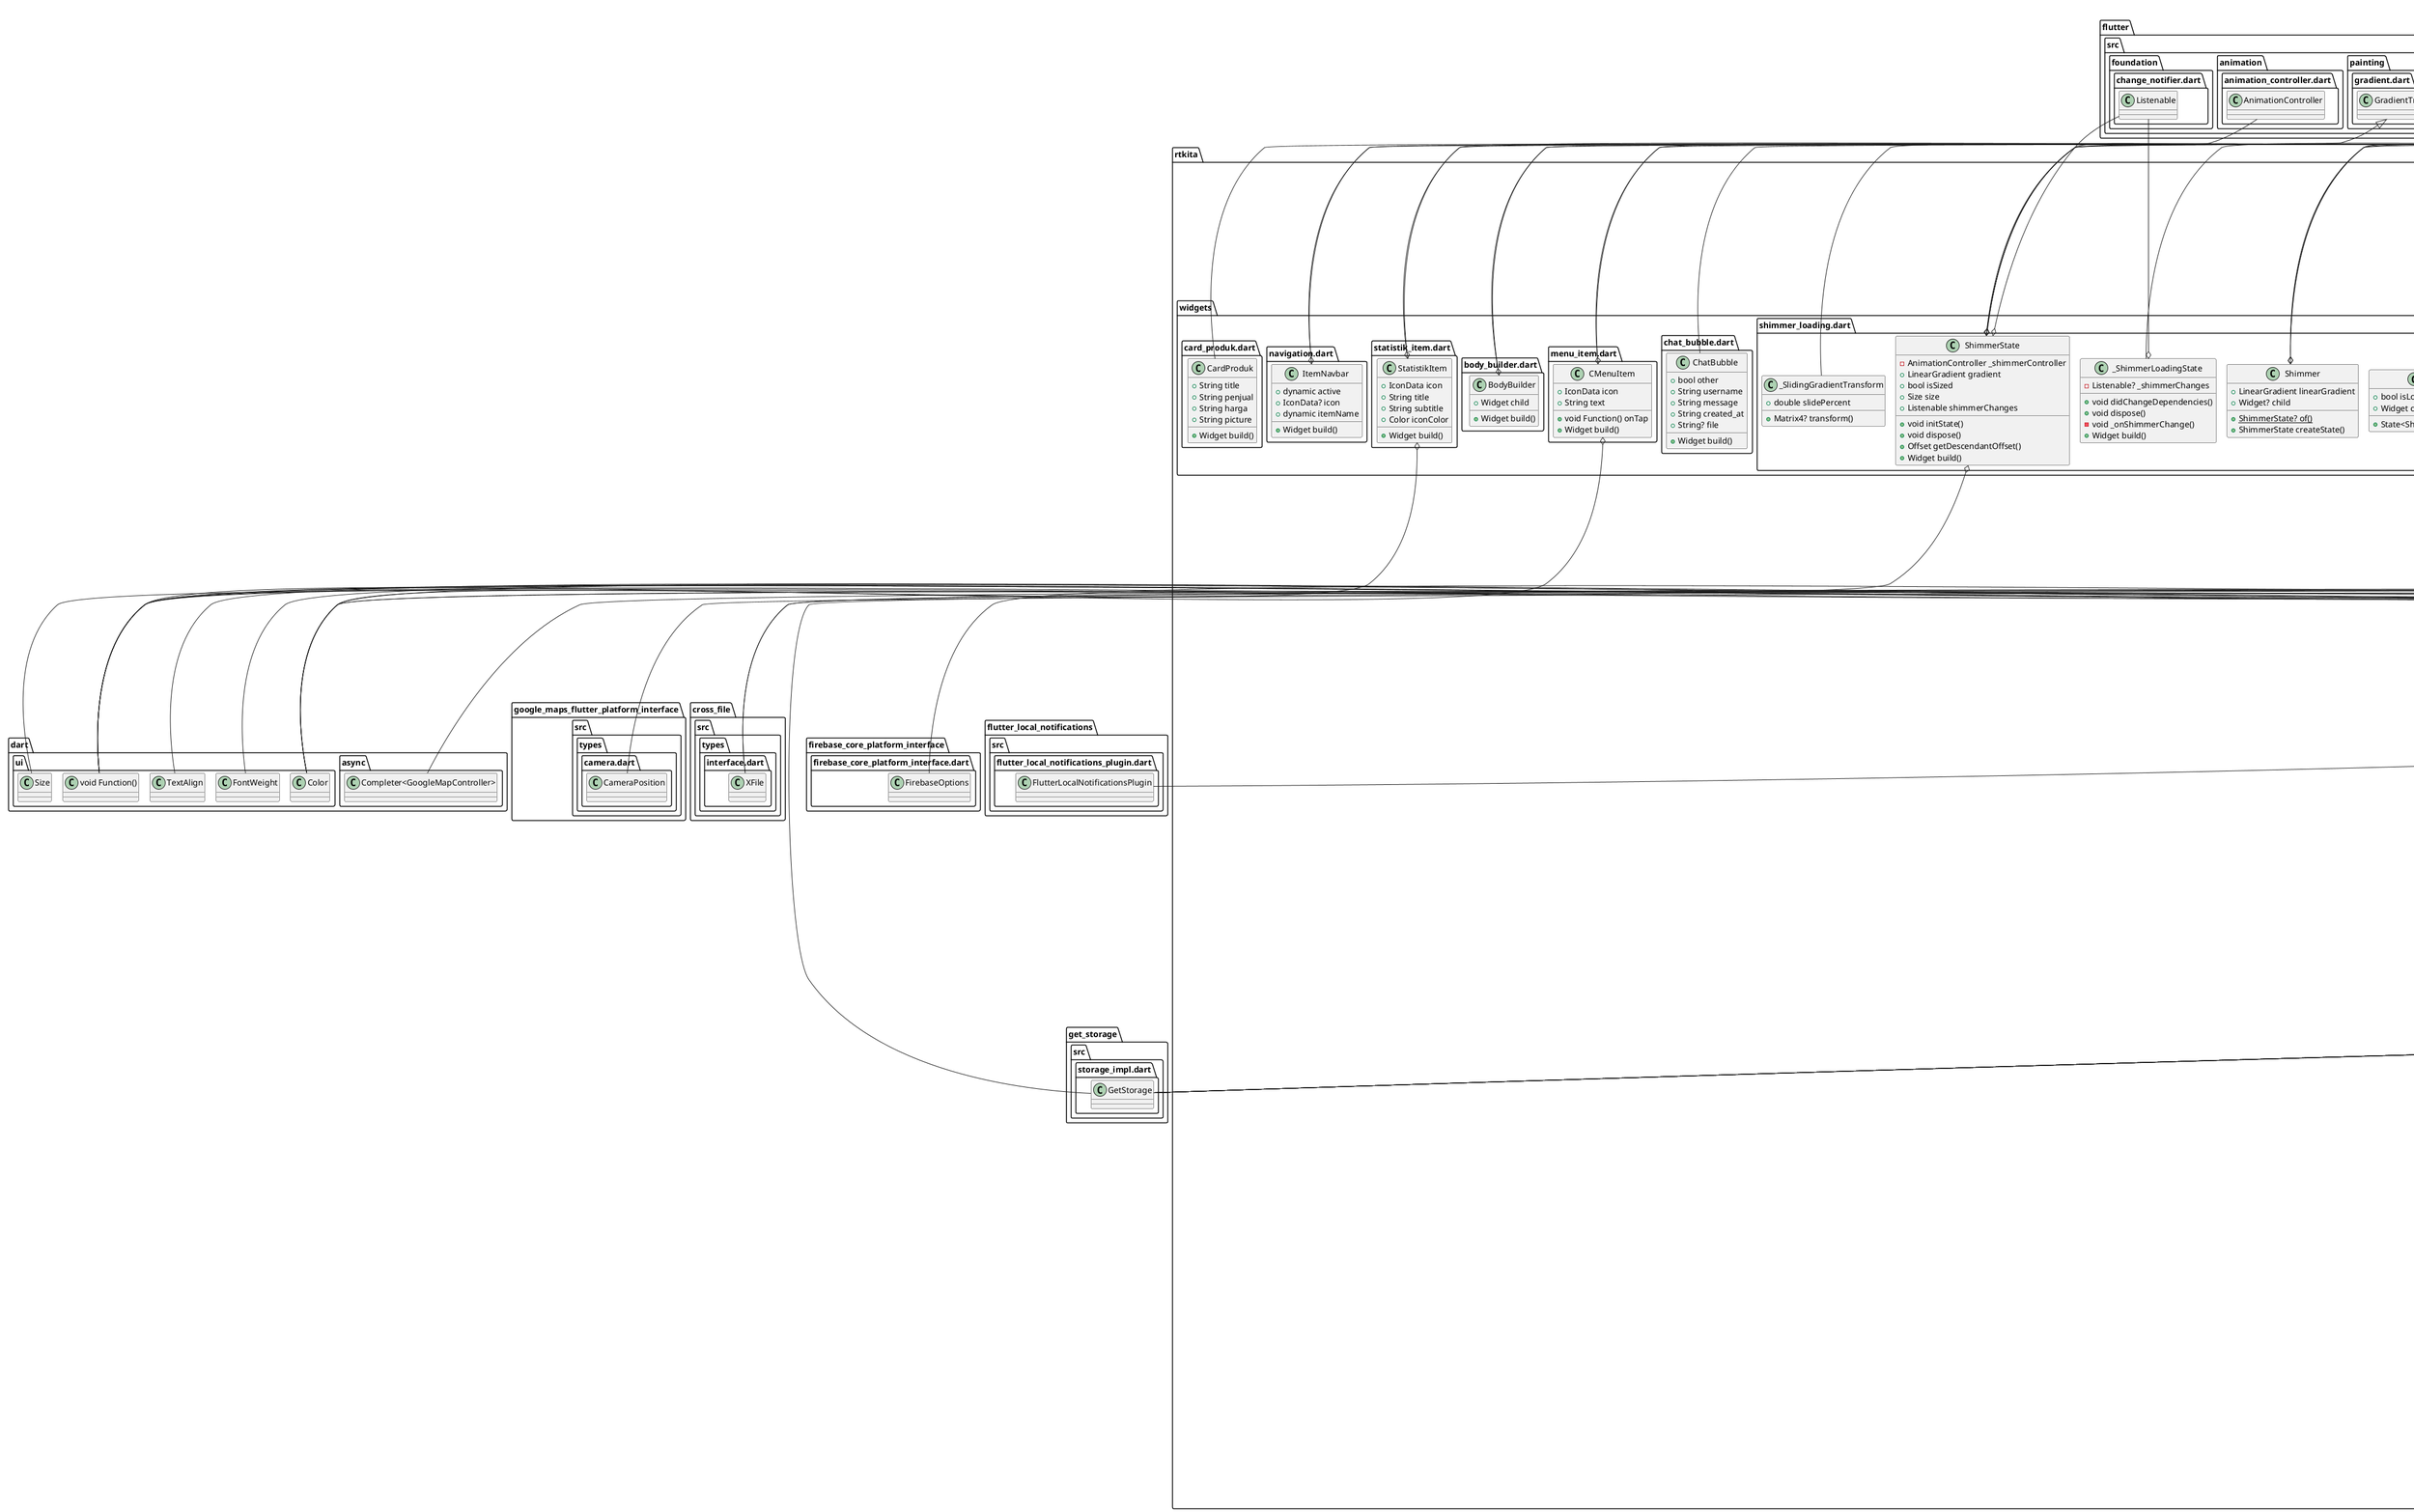 @startuml

!pragma layout smetana

set namespaceSeparator ::

class "rtkita::app::providers::auth.dart::AuthProvider" {
  +GetStorage box
  +void register()
  +Future<bool?> login()
  +Future<bool?> getDataDiri()
  +void editProfile()
  +dynamic logout()
}

"rtkita::app::providers::auth.dart::AuthProvider" o-- "get_storage::src::storage_impl.dart::GetStorage"
"get::get_connect::connect.dart::GetConnect" <|-- "rtkita::app::providers::auth.dart::AuthProvider"

class "rtkita::app::providers::donation.dart::DonationProvider" {
  +GetStorage box
  +void getListDonation()
  +void getListReceiveDonation()
  +void sendDonation()
}

"rtkita::app::providers::donation.dart::DonationProvider" o-- "get_storage::src::storage_impl.dart::GetStorage"
"get::get_connect::connect.dart::GetConnect" <|-- "rtkita::app::providers::donation.dart::DonationProvider"

class "rtkita::app::providers::announcement.dart::AnnouncementProvider" {
  +GetStorage box
  +Future<dynamic> getListAnnouncement()
  +void sendPengumuman()
}

"rtkita::app::providers::announcement.dart::AnnouncementProvider" o-- "get_storage::src::storage_impl.dart::GetStorage"
"get::get_connect::connect.dart::GetConnect" <|-- "rtkita::app::providers::announcement.dart::AnnouncementProvider"

class "rtkita::app::providers::complaint.dart::AduanProvider" {
  +GetStorage box
  +void getListComplaint()
  +void getListComplaintPengurus()
  +void updateStatusComplaint()
  +Future<List<Complaint?>> getHistoryComplaint()
  +void sendRequestAduan()
  +void sendRequestPengumuman()
}

"rtkita::app::providers::complaint.dart::AduanProvider" o-- "get_storage::src::storage_impl.dart::GetStorage"
"get::get_connect::connect.dart::GetConnect" <|-- "rtkita::app::providers::complaint.dart::AduanProvider"

class "rtkita::app::providers::verifikasi_kk.dart::VerifKKProvider" {
  +void checkKK()
}

"get::get_connect::connect.dart::GetConnect" <|-- "rtkita::app::providers::verifikasi_kk.dart::VerifKKProvider"

class "rtkita::app::providers::kontak_darurat.dart::KontakProvider" {
  +GetStorage box
  +void getListKontak()
}

"rtkita::app::providers::kontak_darurat.dart::KontakProvider" o-- "get_storage::src::storage_impl.dart::GetStorage"
"get::get_connect::connect.dart::GetConnect" <|-- "rtkita::app::providers::kontak_darurat.dart::KontakProvider"

class "rtkita::app::providers::panic_button.dart::PanicProvider" {
  +GetStorage box
  +void sendPanic()
  +void getListPanic()
}

"rtkita::app::providers::panic_button.dart::PanicProvider" o-- "get_storage::src::storage_impl.dart::GetStorage"
"get::get_connect::connect.dart::GetConnect" <|-- "rtkita::app::providers::panic_button.dart::PanicProvider"

class "rtkita::app::providers::persuratan.dart::PersuratanProvider" {
  +GetStorage box
  +Future<List<CoverLetter?>> getListSurat()
  +void getPengurusListSurat()
  +void updateStatusSurat()
  +void getFamilyData()
  +void sendRequestSurat()
}

"rtkita::app::providers::persuratan.dart::PersuratanProvider" o-- "get_storage::src::storage_impl.dart::GetStorage"
"get::get_connect::connect.dart::GetConnect" <|-- "rtkita::app::providers::persuratan.dart::PersuratanProvider"

class "rtkita::app::providers::polling.dart::PollingProvider" {
  +GetStorage box
  +void getListPolling()
  +void selectPolling()
  +void addPolling()
  +void getDetailPolling()
}

"rtkita::app::providers::polling.dart::PollingProvider" o-- "get_storage::src::storage_impl.dart::GetStorage"
"get::get_connect::connect.dart::GetConnect" <|-- "rtkita::app::providers::polling.dart::PollingProvider"

class "rtkita::app::utils::statistic_data.dart::IPLData" {
  +String month
  +double value
}

class "rtkita::app::utils::currency_format.dart::CurrencyFormat" {
  {static} +String convertToIdr()
}

class "rtkita::app::model::family_member.dart::FamilyMember" {
  +int? id
  +int? userId
  +int? familyCardId
  +String? familyMemberName
  +String? nik
  +String? gender
  +String? birthPlace
  +String? birthDate
  +String? job
  +String? religion
  +String? education
  +String? familyMemberStatus
  +String? citizenship
  +String? maritalStatus
  +String? address
  +String? avatar
  +int? verified
  +String? status
  +int? administrator
  +String? createdAt
  +String? updatedAt
  +Map<String, dynamic> toJson()
}

class "rtkita::app::model::donation.dart::Donation" {
  +int? id
  +int? rukunTetanggaId
  +String? title
  +String? description
  +String? rekeningNumber
  +String? picture
  +String? status
  +String? donationAmount
  +String? createdAt
  +String? updatedAt
  +Map<String, dynamic> toJson()
}

class "rtkita::app::model::announcement.dart::Announcement" {
  +int? id
  +int? rukunTetanggaId
  +String? title
  +String? description
  +String? status
  +String? createdAt
  +String? updatedAt
  +Map<String, dynamic> toJson()
}

class "rtkita::app::model::cover_letter.dart::CoverLetter" {
  +int? id
  +int? rukunTetanggaId
  +int? familyMemberId
  +String? letterNumber
  +String? year
  +String? title
  +String? description
  +String? file
  +String? createdBy
  +String? status
  +String? createdAt
  +String? updatedAt
  +FamilyMember? familyMember
  +Map<String, dynamic> toJson()
}

"rtkita::app::model::cover_letter.dart::CoverLetter" o-- "rtkita::app::model::family_member.dart::FamilyMember"

class "rtkita::app::model::complaint.dart::Complaint" {
  +int? id
  +int? rukunTetanggaId
  +int? userId
  +String? title
  +String? description
  +String? status
  +String? note
  +String? familyMemberName
  +String? createdAt
  +String? updatedAt
  +List<ComplaintDocuments>? complaintDocuments
  +Map<String, dynamic> toJson()
}

class "rtkita::app::model::complaint.dart::ComplaintDocuments" {
  +int? id
  +int? complaintId
  +String? document
  +String? createdAt
  +String? updatedAt
  +Map<String, dynamic> toJson()
}

class "rtkita::app::model::payment.dart::Payment" {
  +int? id
  +int? rukunTetanggaId
  +int? donationId
  +String? donationAmount
  +String? picture
  +String? status
  +String? createdAt
  +String? updatedAt
  +dynamic familyMember
  +dynamic donation
  +Map<String, dynamic> toJson()
}

class "rtkita::app::model::family_card.dart::FamilyCard" {
  +int? id
  +int? houseId
  +String? familyCardNumber
  +String? status
  +String? createdAt
  +String? updatedAt
  +House? house
  +Map<String, dynamic> toJson()
}

"rtkita::app::model::family_card.dart::FamilyCard" o-- "rtkita::app::model::family_card.dart::House"

class "rtkita::app::model::family_card.dart::House" {
  +int? id
  +int? rukunTetanggaId
  +String? houseBlock
  +String? houseNumber
  +String? invoiceIpl
  +double? lat
  +double? lng
  +String? createdAt
  +String? updatedAt
  +RukunTetangga? rukunTetangga
  +Map<String, dynamic> toJson()
}

"rtkita::app::model::family_card.dart::House" o-- "rtkita::app::model::family_card.dart::RukunTetangga"

class "rtkita::app::model::family_card.dart::RukunTetangga" {
  +int? id
  +String? rukunTetanggaNumber
  +String? createdAt
  +String? updatedAt
  +Map<String, dynamic> toJson()
}

class "rtkita::app::model::panic_button.dart::PanicButton" {
  +int? id
  +int? rukunTetanggaId
  +int? userId
  +String? username
  +String? phoneNumber
  +String? houseNumber
  +double? lat
  +double? lng
  +String? status
  +String? createdAt
  +String? updatedAt
  +Map<String, dynamic> toJson()
}

class "rtkita::app::model::warga.dart::Warga" {
  +int? id
  +int? userId
  +int? groupChatId
  +String? createdAt
  +String? updatedAt
  +User? user
  +Map<String, dynamic> toJson()
}

"rtkita::app::model::warga.dart::Warga" o-- "rtkita::app::model::warga.dart::User"

class "rtkita::app::model::warga.dart::User" {
  +int? id
  +String? email
  +String? phoneNumber
  +String? fcmToken
  +String? createdAt
  +String? updatedAt
  +FamilyMember? familyMember
  +Map<String, dynamic> toJson()
}

"rtkita::app::model::warga.dart::User" o-- "rtkita::app::model::family_member.dart::FamilyMember"

class "rtkita::app::model::dues.dart::Donation" {
  +int? id
  +int? rukunTetanggaId
  +String? title
  +String? description
  +String? rekeningNumber
  +String? picture
  +String? status
  +String? donationAmount
  +String? createdAt
  +String? updatedAt
  +Map<String, dynamic> toJson()
}

class "rtkita::app::model::kontak.dart::Kontak" {
  +int? id
  +int? rukunTetanggaId
  +int? index
  +String? name
  +String? phoneNumber
  +String? position
  +String? house
  +String? address
  +String? createdAt
  +String? updatedAt
  +Map<String, dynamic> toJson()
}

class "rtkita::app::model::polling.dart::Polling" {
  +int? id
  +int? rukunTetanggaId
  +String? title
  +String? description
  +String? status
  +String? createdAt
  +String? updatedAt
  +List<PollingOptions>? pollingOptions
  +Map<String, dynamic> toJson()
}

class "rtkita::app::model::polling.dart::PollingOptions" {
  +int? id
  +int? pollingId
  +String? optionName
  +String? vote
  +String? createdAt
  +String? updatedAt
  +Map<String, dynamic> toJson()
}

class "rtkita::app::modules::manajemenPolling::bindings::manajemen_polling_binding.dart::ManajemenPollingBinding" {
  +void dependencies()
}

"get::get_instance::src::bindings_interface.dart::Bindings" <|-- "rtkita::app::modules::manajemenPolling::bindings::manajemen_polling_binding.dart::ManajemenPollingBinding"

class "rtkita::app::modules::manajemenPolling::controllers::manajemen_polling_controller.dart::ManajemenPollingController" {
  +List<Complaint> aduanWarga
  +dynamic setDataPolling()
  +void onInit()
}

"get::get_state_manager::src::simple::get_controllers.dart::GetxController" <|-- "rtkita::app::modules::manajemenPolling::controllers::manajemen_polling_controller.dart::ManajemenPollingController"

class "rtkita::app::modules::manajemenPolling::views::tambah_polling_view.dart::TambahPolling" {
  +State<TambahPolling> createState()
}

"flutter::src::widgets::framework.dart::StatefulWidget" <|-- "rtkita::app::modules::manajemenPolling::views::tambah_polling_view.dart::TambahPolling"

class "rtkita::app::modules::manajemenPolling::views::tambah_polling_view.dart::_TambahPollingState" {
  +TextEditingController titleController
  +TextEditingController descriptionController
  +List<TextEditingController> optionControllers
  +void initState()
  +Widget build()
}

"rtkita::app::modules::manajemenPolling::views::tambah_polling_view.dart::_TambahPollingState" o-- "flutter::src::widgets::editable_text.dart::TextEditingController"
"flutter::src::widgets::framework.dart::State" <|-- "rtkita::app::modules::manajemenPolling::views::tambah_polling_view.dart::_TambahPollingState"

class "rtkita::app::modules::manajemenPolling::views::manajemen_polling_view.dart::ManajemenPollingView" {
  +Widget build()
}

"get::get_state_manager::src::simple::get_view.dart::GetView" <|-- "rtkita::app::modules::manajemenPolling::views::manajemen_polling_view.dart::ManajemenPollingView"

class "rtkita::app::modules::donation::bindings::donation_binding.dart::DonationBinding" {
  +void dependencies()
}

"get::get_instance::src::bindings_interface.dart::Bindings" <|-- "rtkita::app::modules::donation::bindings::donation_binding.dart::DonationBinding"

class "rtkita::app::modules::donation::controllers::donation_controller.dart::DonationController" {
  +List<Donation> donation
  +TextEditingController jumlah
  +XFile? dataImage
  +dynamic setDonation()
  +dynamic setImage()
}

"rtkita::app::modules::donation::controllers::donation_controller.dart::DonationController" o-- "flutter::src::widgets::editable_text.dart::TextEditingController"
"rtkita::app::modules::donation::controllers::donation_controller.dart::DonationController" o-- "cross_file::src::types::interface.dart::XFile"
"get::get_state_manager::src::simple::get_controllers.dart::GetxController" <|-- "rtkita::app::modules::donation::controllers::donation_controller.dart::DonationController"

class "rtkita::app::modules::donation::views::detail_donation_view.dart::DetailDonationView" {
  +Donation donation
  +Widget build()
}

"rtkita::app::modules::donation::views::detail_donation_view.dart::DetailDonationView" o-- "rtkita::app::model::donation.dart::Donation"
"get::get_state_manager::src::simple::get_view.dart::GetView" <|-- "rtkita::app::modules::donation::views::detail_donation_view.dart::DetailDonationView"

class "rtkita::app::modules::donation::views::donation_view.dart::DonationView" {
  +DonationProvider donationProvider
  +Widget build()
}

"rtkita::app::modules::donation::views::donation_view.dart::DonationView" o-- "rtkita::app::providers::donation.dart::DonationProvider"
"get::get_state_manager::src::simple::get_view.dart::GetView" <|-- "rtkita::app::modules::donation::views::donation_view.dart::DonationView"

class "rtkita::app::modules::donation::views::donasi.dart::DonasiView" {
  +Donation donation
  +DonationProvider donationProvider
  +Widget build()
}

"rtkita::app::modules::donation::views::donasi.dart::DonasiView" o-- "rtkita::app::model::donation.dart::Donation"
"rtkita::app::modules::donation::views::donasi.dart::DonasiView" o-- "rtkita::app::providers::donation.dart::DonationProvider"
"get::get_state_manager::src::simple::get_view.dart::GetView" <|-- "rtkita::app::modules::donation::views::donasi.dart::DonasiView"

class "rtkita::app::modules::donation::views::detail.dart::DetailView" {
  +Donation donation
  +Widget build()
}

"rtkita::app::modules::donation::views::detail.dart::DetailView" o-- "rtkita::app::model::donation.dart::Donation"
"get::get_state_manager::src::simple::get_view.dart::GetView" <|-- "rtkita::app::modules::donation::views::detail.dart::DetailView"

class "rtkita::app::modules::home::bindings::home_binding.dart::HomeBinding" {
  +void dependencies()
}

"get::get_instance::src::bindings_interface.dart::Bindings" <|-- "rtkita::app::modules::home::bindings::home_binding.dart::HomeBinding"

class "rtkita::app::modules::home::controllers::home_controller.dart::HomeController" {
  +GetStorage box
  +bool loading
  +String? fcmToken
  +List<Announcement> announcement
  +dynamic setAnnouncementData()
  +dynamic getToken()
  +dynamic loadingStatus()
  +void onInit()
}

"rtkita::app::modules::home::controllers::home_controller.dart::HomeController" o-- "get_storage::src::storage_impl.dart::GetStorage"
"get::get_state_manager::src::simple::get_controllers.dart::GetxController" <|-- "rtkita::app::modules::home::controllers::home_controller.dart::HomeController"

class "rtkita::app::modules::home::views::home_view.dart::HomeView" {
  +HomeController homeController
  +AnnouncementProvider announcementProvider
  +Widget build()
}

"rtkita::app::modules::home::views::home_view.dart::HomeView" o-- "rtkita::app::modules::home::controllers::home_controller.dart::HomeController"
"rtkita::app::modules::home::views::home_view.dart::HomeView" o-- "rtkita::app::providers::announcement.dart::AnnouncementProvider"
"get::get_state_manager::src::simple::get_view.dart::GetView" <|-- "rtkita::app::modules::home::views::home_view.dart::HomeView"

class "rtkita::app::modules::verif_otp::bindings::verif_otp_binding.dart::VerifOtpBinding" {
  +void dependencies()
}

"get::get_instance::src::bindings_interface.dart::Bindings" <|-- "rtkita::app::modules::verif_otp::bindings::verif_otp_binding.dart::VerifOtpBinding"

class "rtkita::app::modules::verif_otp::controllers::verif_otp_controller.dart::VerifOtpController" {
}

"get::get_state_manager::src::simple::get_controllers.dart::GetxController" <|-- "rtkita::app::modules::verif_otp::controllers::verif_otp_controller.dart::VerifOtpController"

class "rtkita::app::modules::verif_otp::views::verif_otp_view.dart::VerifOtpView" {
  +int otpCode
  +TextEditingController otp
  +Widget build()
}

"rtkita::app::modules::verif_otp::views::verif_otp_view.dart::VerifOtpView" o-- "flutter::src::widgets::editable_text.dart::TextEditingController"
"get::get_state_manager::src::simple::get_view.dart::GetView" <|-- "rtkita::app::modules::verif_otp::views::verif_otp_view.dart::VerifOtpView"

class "rtkita::app::modules::verif_kk::bindings::verif_kk_binding.dart::VerifKkBinding" {
  +void dependencies()
}

"get::get_instance::src::bindings_interface.dart::Bindings" <|-- "rtkita::app::modules::verif_kk::bindings::verif_kk_binding.dart::VerifKkBinding"

class "rtkita::app::modules::verif_kk::controllers::verif_kk_controller.dart::VerifKkController" {
  +TextEditingController nomorKK
  +FamilyCard? familyCard
  +dynamic setFamilyCard()
}

"rtkita::app::modules::verif_kk::controllers::verif_kk_controller.dart::VerifKkController" o-- "flutter::src::widgets::editable_text.dart::TextEditingController"
"rtkita::app::modules::verif_kk::controllers::verif_kk_controller.dart::VerifKkController" o-- "rtkita::app::model::family_card.dart::FamilyCard"
"get::get_state_manager::src::simple::get_controllers.dart::GetxController" <|-- "rtkita::app::modules::verif_kk::controllers::verif_kk_controller.dart::VerifKkController"

class "rtkita::app::modules::verif_kk::views::verif_kk_view.dart::VerifKkView" {
  +VerifKKProvider verifKKProvider
  +Widget build()
}

"rtkita::app::modules::verif_kk::views::verif_kk_view.dart::VerifKkView" o-- "rtkita::app::providers::verifikasi_kk.dart::VerifKKProvider"
"get::get_state_manager::src::simple::get_view.dart::GetView" <|-- "rtkita::app::modules::verif_kk::views::verif_kk_view.dart::VerifKkView"

class "rtkita::app::modules::manajemenPersuratan::bindings::manajemen_persuratan_binding.dart::ManajemenPersuratanBinding" {
  +void dependencies()
}

"get::get_instance::src::bindings_interface.dart::Bindings" <|-- "rtkita::app::modules::manajemenPersuratan::bindings::manajemen_persuratan_binding.dart::ManajemenPersuratanBinding"

class "rtkita::app::modules::manajemenPersuratan::controllers::manajemen_persuratan_controller.dart::ManajemenPersuratanController" {
  +List<CoverLetter?>? manajemenPersuratan
  +dynamic setManajemenPersuratan()
  +void onInit()
}

"get::get_state_manager::src::simple::get_controllers.dart::GetxController" <|-- "rtkita::app::modules::manajemenPersuratan::controllers::manajemen_persuratan_controller.dart::ManajemenPersuratanController"

class "rtkita::app::modules::manajemenPersuratan::views::manajemen_persuratan_view.dart::ManajemenPersuratanView" {
  +Widget build()
}

"get::get_state_manager::src::simple::get_view.dart::GetView" <|-- "rtkita::app::modules::manajemenPersuratan::views::manajemen_persuratan_view.dart::ManajemenPersuratanView"

class "rtkita::app::modules::manajemenAduanWarga::bindings::manajemen_aduan_warga_binding.dart::ManajemenAduanWargaBinding" {
  +void dependencies()
}

"get::get_instance::src::bindings_interface.dart::Bindings" <|-- "rtkita::app::modules::manajemenAduanWarga::bindings::manajemen_aduan_warga_binding.dart::ManajemenAduanWargaBinding"

class "rtkita::app::modules::manajemenAduanWarga::controllers::manajemen_aduan_warga_controller.dart::ManajemenAduanWargaController" {
  +List<Complaint> aduanWarga
  +dynamic setDataAduanWarga()
  +void onInit()
}

"get::get_state_manager::src::simple::get_controllers.dart::GetxController" <|-- "rtkita::app::modules::manajemenAduanWarga::controllers::manajemen_aduan_warga_controller.dart::ManajemenAduanWargaController"

class "rtkita::app::modules::manajemenAduanWarga::views::manajemen_aduan_warga_view.dart::ManajemenAduanWargaView" {
  +Widget build()
}

"get::get_state_manager::src::simple::get_view.dart::GetView" <|-- "rtkita::app::modules::manajemenAduanWarga::views::manajemen_aduan_warga_view.dart::ManajemenAduanWargaView"

class "rtkita::app::modules::lupa_telepon::bindings::lupa_telepon_binding.dart::LupaTeleponBinding" {
  +void dependencies()
}

"get::get_instance::src::bindings_interface.dart::Bindings" <|-- "rtkita::app::modules::lupa_telepon::bindings::lupa_telepon_binding.dart::LupaTeleponBinding"

class "rtkita::app::modules::lupa_telepon::controllers::lupa_telepon_controller.dart::LupaTeleponController" {
}

"get::get_state_manager::src::simple::get_controllers.dart::GetxController" <|-- "rtkita::app::modules::lupa_telepon::controllers::lupa_telepon_controller.dart::LupaTeleponController"

class "rtkita::app::modules::lupa_telepon::views::lupa_telepon_view.dart::LupaTeleponView" {
  +Widget build()
}

"get::get_state_manager::src::simple::get_view.dart::GetView" <|-- "rtkita::app::modules::lupa_telepon::views::lupa_telepon_view.dart::LupaTeleponView"

class "rtkita::app::modules::peta::bindings::peta_binding.dart::PetaBinding" {
  +void dependencies()
}

"get::get_instance::src::bindings_interface.dart::Bindings" <|-- "rtkita::app::modules::peta::bindings::peta_binding.dart::PetaBinding"

class "rtkita::app::modules::peta::controllers::peta_controller.dart::PetaController" {
  +Completer<GoogleMapController> mapController
  +CameraPosition defaultPlace
  +Map<MarkerId, Marker> markers
  +dynamic updateMarker()
}

"rtkita::app::modules::peta::controllers::peta_controller.dart::PetaController" o-- "dart::async::Completer<GoogleMapController>"
"rtkita::app::modules::peta::controllers::peta_controller.dart::PetaController" o-- "google_maps_flutter_platform_interface::src::types::camera.dart::CameraPosition"
"get::get_state_manager::src::simple::get_controllers.dart::GetxController" <|-- "rtkita::app::modules::peta::controllers::peta_controller.dart::PetaController"

class "rtkita::app::modules::peta::views::peta_view.dart::PetaView" {
  +Widget build()
}

"get::get_state_manager::src::simple::get_view.dart::GetView" <|-- "rtkita::app::modules::peta::views::peta_view.dart::PetaView"

class "rtkita::app::modules::manajemenPengumuman::bindings::manajemen_pengumuman_binding.dart::ManajemenPengumumanBinding" {
  +void dependencies()
}

"get::get_instance::src::bindings_interface.dart::Bindings" <|-- "rtkita::app::modules::manajemenPengumuman::bindings::manajemen_pengumuman_binding.dart::ManajemenPengumumanBinding"

class "rtkita::app::modules::manajemenPengumuman::controllers::manajemen_pengumuman_controller.dart::ManajemenPengumumanController" {
  +TextEditingController title
  +TextEditingController description
  +RxInt count
  +void onInit()
  +void onReady()
  +void onClose()
  +void increment()
}

"rtkita::app::modules::manajemenPengumuman::controllers::manajemen_pengumuman_controller.dart::ManajemenPengumumanController" o-- "flutter::src::widgets::editable_text.dart::TextEditingController"
"rtkita::app::modules::manajemenPengumuman::controllers::manajemen_pengumuman_controller.dart::ManajemenPengumumanController" o-- "get::get_rx::src::rx_types::rx_types.dart::RxInt"
"get::get_state_manager::src::simple::get_controllers.dart::GetxController" <|-- "rtkita::app::modules::manajemenPengumuman::controllers::manajemen_pengumuman_controller.dart::ManajemenPengumumanController"

class "rtkita::app::modules::manajemenPengumuman::views::manajemen_pengumuman_view.dart::ManajemenPengumumanView" {
  +AnnouncementProvider p
  +Widget build()
}

"rtkita::app::modules::manajemenPengumuman::views::manajemen_pengumuman_view.dart::ManajemenPengumumanView" o-- "rtkita::app::providers::announcement.dart::AnnouncementProvider"
"get::get_state_manager::src::simple::get_view.dart::GetView" <|-- "rtkita::app::modules::manajemenPengumuman::views::manajemen_pengumuman_view.dart::ManajemenPengumumanView"

class "rtkita::app::modules::lupa_password::bindings::lupa_password_binding.dart::LupaPasswordBinding" {
  +void dependencies()
}

"get::get_instance::src::bindings_interface.dart::Bindings" <|-- "rtkita::app::modules::lupa_password::bindings::lupa_password_binding.dart::LupaPasswordBinding"

class "rtkita::app::modules::lupa_password::controllers::lupa_password_controller.dart::LupaPasswordController" {
}

"get::get_state_manager::src::simple::get_controllers.dart::GetxController" <|-- "rtkita::app::modules::lupa_password::controllers::lupa_password_controller.dart::LupaPasswordController"

class "rtkita::app::modules::lupa_password::views::lupa_password_view.dart::LupaPasswordView" {
  +Widget build()
}

"get::get_state_manager::src::simple::get_view.dart::GetView" <|-- "rtkita::app::modules::lupa_password::views::lupa_password_view.dart::LupaPasswordView"

class "rtkita::app::modules::tab_decider::bindings::tab_decider_binding.dart::TabDeciderBinding" {
  +void dependencies()
}

"get::get_instance::src::bindings_interface.dart::Bindings" <|-- "rtkita::app::modules::tab_decider::bindings::tab_decider_binding.dart::TabDeciderBinding"

class "rtkita::app::modules::tab_decider::controllers::tab_decider_controller.dart::TabDeciderController" {
  +GetStorage box
  +FamilyMember? user
  +int currentPage
  +void getUser()
  +void changePage()
  +void onInit()
}

"rtkita::app::modules::tab_decider::controllers::tab_decider_controller.dart::TabDeciderController" o-- "get_storage::src::storage_impl.dart::GetStorage"
"rtkita::app::modules::tab_decider::controllers::tab_decider_controller.dart::TabDeciderController" o-- "rtkita::app::model::family_member.dart::FamilyMember"
"get::get_state_manager::src::simple::get_controllers.dart::GetxController" <|-- "rtkita::app::modules::tab_decider::controllers::tab_decider_controller.dart::TabDeciderController"

class "rtkita::app::modules::tab_decider::views::terms_view.dart::TermsView" {
  +Widget build()
}

"get::get_state_manager::src::simple::get_view.dart::GetView" <|-- "rtkita::app::modules::tab_decider::views::terms_view.dart::TermsView"

class "rtkita::app::modules::tab_decider::views::tab_decider_view.dart::TabDeciderView" {
  +Widget build()
}

"get::get_state_manager::src::simple::get_view.dart::GetView" <|-- "rtkita::app::modules::tab_decider::views::tab_decider_view.dart::TabDeciderView"

class "rtkita::app::modules::tab_decider::views::privacy_view.dart::PrivacyView" {
  +Widget build()
}

"get::get_state_manager::src::simple::get_view.dart::GetView" <|-- "rtkita::app::modules::tab_decider::views::privacy_view.dart::PrivacyView"

class "rtkita::app::modules::tab_decider::views::about_view.dart::AboutView" {
  +Widget build()
}

"get::get_state_manager::src::simple::get_view.dart::GetView" <|-- "rtkita::app::modules::tab_decider::views::about_view.dart::AboutView"

class "rtkita::app::modules::Manajemen_Iuran::bindings::manajemen_iuran_binding.dart::ManajemenIuranBinding" {
  +void dependencies()
}

"get::get_instance::src::bindings_interface.dart::Bindings" <|-- "rtkita::app::modules::Manajemen_Iuran::bindings::manajemen_iuran_binding.dart::ManajemenIuranBinding"

class "rtkita::app::modules::Manajemen_Iuran::controllers::manajemen_iuran_controller.dart::ManajemenIuranController" {
  +List<Payment> payments
  +dynamic setDataPembayaran()
  +dynamic convertDate()
  +void onInit()
}

"get::get_state_manager::src::simple::get_controllers.dart::GetxController" <|-- "rtkita::app::modules::Manajemen_Iuran::controllers::manajemen_iuran_controller.dart::ManajemenIuranController"

class "rtkita::app::modules::Manajemen_Iuran::views::detail_pembayaran.dart::DetailPembayaranView" {
  +Payment payment
  +ManajemenIuranController c
  +Widget build()
}

"rtkita::app::modules::Manajemen_Iuran::views::detail_pembayaran.dart::DetailPembayaranView" o-- "rtkita::app::model::payment.dart::Payment"
"rtkita::app::modules::Manajemen_Iuran::views::detail_pembayaran.dart::DetailPembayaranView" o-- "rtkita::app::modules::Manajemen_Iuran::controllers::manajemen_iuran_controller.dart::ManajemenIuranController"
"flutter::src::widgets::framework.dart::StatelessWidget" <|-- "rtkita::app::modules::Manajemen_Iuran::views::detail_pembayaran.dart::DetailPembayaranView"

class "rtkita::app::modules::Manajemen_Iuran::views::manajemen_iuran_view.dart::ManajemenIuranView" {
  +DonationProvider donationProvider
  +Widget build()
}

"rtkita::app::modules::Manajemen_Iuran::views::manajemen_iuran_view.dart::ManajemenIuranView" o-- "rtkita::app::providers::donation.dart::DonationProvider"
"get::get_state_manager::src::simple::get_view.dart::GetView" <|-- "rtkita::app::modules::Manajemen_Iuran::views::manajemen_iuran_view.dart::ManajemenIuranView"

class "rtkita::app::modules::epolling::bindings::epolling_binding.dart::EpollingBinding" {
  +void dependencies()
}

"get::get_instance::src::bindings_interface.dart::Bindings" <|-- "rtkita::app::modules::epolling::bindings::epolling_binding.dart::EpollingBinding"

class "rtkita::app::modules::epolling::controllers::epolling_controller.dart::EpollingController" {
  +List<Polling?> polling
  +dynamic dataPolling
  +bool newData
  +bool alreadyVote
  +dynamic setNewDataStatus()
  +dynamic setPolling()
  +dynamic updateVote()
  +dynamic setDataPolling()
}

"get::get_state_manager::src::simple::get_controllers.dart::GetxController" <|-- "rtkita::app::modules::epolling::controllers::epolling_controller.dart::EpollingController"

class "rtkita::app::modules::epolling::views::epolling_view.dart::EpollingView" {
  +EpollingController c
  +PollingProvider pollingProvider
  +Widget build()
}

"rtkita::app::modules::epolling::views::epolling_view.dart::EpollingView" o-- "rtkita::app::modules::epolling::controllers::epolling_controller.dart::EpollingController"
"rtkita::app::modules::epolling::views::epolling_view.dart::EpollingView" o-- "rtkita::app::providers::polling.dart::PollingProvider"
"get::get_state_manager::src::simple::get_view.dart::GetView" <|-- "rtkita::app::modules::epolling::views::epolling_view.dart::EpollingView"

class "rtkita::app::modules::epolling::views::detail_epolling_view.dart::DetailEpollingView" {
  +Polling? polling
  +PollingProvider pollingProvider
  +Widget build()
}

"rtkita::app::modules::epolling::views::detail_epolling_view.dart::DetailEpollingView" o-- "rtkita::app::model::polling.dart::Polling"
"rtkita::app::modules::epolling::views::detail_epolling_view.dart::DetailEpollingView" o-- "rtkita::app::providers::polling.dart::PollingProvider"
"get::get_state_manager::src::simple::get_view.dart::GetView" <|-- "rtkita::app::modules::epolling::views::detail_epolling_view.dart::DetailEpollingView"

class "rtkita::app::modules::register::bindings::register_binding.dart::RegisterBinding" {
  +void dependencies()
}

"get::get_instance::src::bindings_interface.dart::Bindings" <|-- "rtkita::app::modules::register::bindings::register_binding.dart::RegisterBinding"

class "rtkita::app::modules::register::controllers::register_controller.dart::RegisterController" {
  +TextEditingController namaLengkap
  +TextEditingController nik
  +TextEditingController ttl
  +TextEditingController pekerjaan
  +TextEditingController telepon
  +TextEditingController password
  +String gender
  +List<FamilyMember?> familyMember
  +FamilyMember? selectedFamilyMember
  +dynamic setFamilyMember()
  +dynamic selectFamilyMember()
  +void onClose()
}

"rtkita::app::modules::register::controllers::register_controller.dart::RegisterController" o-- "flutter::src::widgets::editable_text.dart::TextEditingController"
"rtkita::app::modules::register::controllers::register_controller.dart::RegisterController" o-- "rtkita::app::model::family_member.dart::FamilyMember"
"get::get_state_manager::src::simple::get_controllers.dart::GetxController" <|-- "rtkita::app::modules::register::controllers::register_controller.dart::RegisterController"

class "rtkita::app::modules::register::views::register_view.dart::RegisterView" {
  +AuthProvider registerProvider
  +Widget build()
}

"rtkita::app::modules::register::views::register_view.dart::RegisterView" o-- "rtkita::app::providers::auth.dart::AuthProvider"
"get::get_state_manager::src::simple::get_view.dart::GetView" <|-- "rtkita::app::modules::register::views::register_view.dart::RegisterView"

class "rtkita::app::modules::iuran::bindings::iuran_binding.dart::IuranBinding" {
  +void dependencies()
}

"get::get_instance::src::bindings_interface.dart::Bindings" <|-- "rtkita::app::modules::iuran::bindings::iuran_binding.dart::IuranBinding"

class "rtkita::app::modules::iuran::controllers::iuran_controller.dart::IuranController" {
  +RxInt count
  +void onInit()
  +void onReady()
  +void onClose()
  +void increment()
}

"rtkita::app::modules::iuran::controllers::iuran_controller.dart::IuranController" o-- "get::get_rx::src::rx_types::rx_types.dart::RxInt"
"get::get_state_manager::src::simple::get_controllers.dart::GetxController" <|-- "rtkita::app::modules::iuran::controllers::iuran_controller.dart::IuranController"

class "rtkita::app::modules::iuran::views::iuran_view.dart::IuranView" {
  +Widget build()
}

"get::get_state_manager::src::simple::get_view.dart::GetView" <|-- "rtkita::app::modules::iuran::views::iuran_view.dart::IuranView"

class "rtkita::app::modules::profile::bindings::profile_binding.dart::ProfileBinding" {
  +void dependencies()
}

"get::get_instance::src::bindings_interface.dart::Bindings" <|-- "rtkita::app::modules::profile::bindings::profile_binding.dart::ProfileBinding"

class "rtkita::app::modules::profile::controllers::profile_controller.dart::ProfileController" {
}

"get::get_state_manager::src::simple::get_controllers.dart::GetxController" <|-- "rtkita::app::modules::profile::controllers::profile_controller.dart::ProfileController"

class "rtkita::app::modules::profile::views::profile_view.dart::ProfileView" {
  +Widget build()
}

"get::get_state_manager::src::simple::get_view.dart::GetView" <|-- "rtkita::app::modules::profile::views::profile_view.dart::ProfileView"

class "rtkita::app::modules::aduan::bindings::aduan_binding.dart::AduanBinding" {
  +void dependencies()
}

"get::get_instance::src::bindings_interface.dart::Bindings" <|-- "rtkita::app::modules::aduan::bindings::aduan_binding.dart::AduanBinding"

class "rtkita::app::modules::aduan::controllers::aduan_controller.dart::AduanController" {
  +TextEditingController title
  +TextEditingController description
  +XFile? photo
  +List<Complaint>? aduan
  +List<Complaint> historyAduan
  +dynamic setDataAduan()
  +dynamic setDataHistoryAduan()
  +void setImage()
  +void onInit()
}

"rtkita::app::modules::aduan::controllers::aduan_controller.dart::AduanController" o-- "flutter::src::widgets::editable_text.dart::TextEditingController"
"rtkita::app::modules::aduan::controllers::aduan_controller.dart::AduanController" o-- "cross_file::src::types::interface.dart::XFile"
"get::get_state_manager::src::simple::get_controllers.dart::GetxController" <|-- "rtkita::app::modules::aduan::controllers::aduan_controller.dart::AduanController"

class "rtkita::app::modules::aduan::views::detail_aduan_view.dart::DetailAduanView" {
  +Complaint aduan
  +Widget build()
}

"rtkita::app::modules::aduan::views::detail_aduan_view.dart::DetailAduanView" o-- "rtkita::app::model::complaint.dart::Complaint"
"get::get_state_manager::src::simple::get_view.dart::GetView" <|-- "rtkita::app::modules::aduan::views::detail_aduan_view.dart::DetailAduanView"

class "rtkita::app::modules::aduan::views::aduan_view.dart::AduanView" {
  +AduanProvider aduanProvider
  +Widget build()
}

"rtkita::app::modules::aduan::views::aduan_view.dart::AduanView" o-- "rtkita::app::providers::complaint.dart::AduanProvider"
"get::get_state_manager::src::simple::get_view.dart::GetView" <|-- "rtkita::app::modules::aduan::views::aduan_view.dart::AduanView"

class "rtkita::app::modules::aduan::views::add_aduan_view.dart::AddAduanView" {
  +AduanProvider p
  +Widget build()
}

"rtkita::app::modules::aduan::views::add_aduan_view.dart::AddAduanView" o-- "rtkita::app::providers::complaint.dart::AduanProvider"
"get::get_state_manager::src::simple::get_view.dart::GetView" <|-- "rtkita::app::modules::aduan::views::add_aduan_view.dart::AddAduanView"

class "rtkita::app::modules::splash_screen::bindings::splash_screen_binding.dart::SplashScreenBinding" {
  +void dependencies()
}

"get::get_instance::src::bindings_interface.dart::Bindings" <|-- "rtkita::app::modules::splash_screen::bindings::splash_screen_binding.dart::SplashScreenBinding"

class "rtkita::app::modules::splash_screen::controllers::splash_screen_controller.dart::SplashScreenController" {
  +void pageDecider()
  +void onInit()
}

"get::get_state_manager::src::simple::get_controllers.dart::GetxController" <|-- "rtkita::app::modules::splash_screen::controllers::splash_screen_controller.dart::SplashScreenController"

class "rtkita::app::modules::splash_screen::views::splash_screen_view.dart::SplashScreenView" {
  +SplashScreenController c
  +Widget build()
}

"rtkita::app::modules::splash_screen::views::splash_screen_view.dart::SplashScreenView" o-- "rtkita::app::modules::splash_screen::controllers::splash_screen_controller.dart::SplashScreenController"
"get::get_state_manager::src::simple::get_view.dart::GetView" <|-- "rtkita::app::modules::splash_screen::views::splash_screen_view.dart::SplashScreenView"

class "rtkita::app::modules::berita::bindings::berita_binding.dart::BeritaBinding" {
  +void dependencies()
}

"get::get_instance::src::bindings_interface.dart::Bindings" <|-- "rtkita::app::modules::berita::bindings::berita_binding.dart::BeritaBinding"

class "rtkita::app::modules::berita::controllers::berita_controller.dart::BeritaController" {
}

"get::get_state_manager::src::simple::get_controllers.dart::GetxController" <|-- "rtkita::app::modules::berita::controllers::berita_controller.dart::BeritaController"

class "rtkita::app::modules::berita::views::berita_view.dart::BeritaView" {
  +Widget build()
}

"get::get_state_manager::src::simple::get_view.dart::GetView" <|-- "rtkita::app::modules::berita::views::berita_view.dart::BeritaView"

class "rtkita::app::modules::pengumuman::bindings::pengumuman_binding.dart::PengumumanBinding" {
  +void dependencies()
}

"get::get_instance::src::bindings_interface.dart::Bindings" <|-- "rtkita::app::modules::pengumuman::bindings::pengumuman_binding.dart::PengumumanBinding"

class "rtkita::app::modules::pengumuman::controllers::pengumuman_controller.dart::PengumumanController" {
}

"get::get_state_manager::src::simple::get_controllers.dart::GetxController" <|-- "rtkita::app::modules::pengumuman::controllers::pengumuman_controller.dart::PengumumanController"

class "rtkita::app::modules::pengumuman::views::pengumuman_view.dart::PengumumanView" {
  +AnnouncementProvider announcementProvider
  +Widget build()
}

"rtkita::app::modules::pengumuman::views::pengumuman_view.dart::PengumumanView" o-- "rtkita::app::providers::announcement.dart::AnnouncementProvider"
"get::get_state_manager::src::simple::get_view.dart::GetView" <|-- "rtkita::app::modules::pengumuman::views::pengumuman_view.dart::PengumumanView"

class "rtkita::app::modules::persuratan::bindings::persuratan_binding.dart::PersuratanBinding" {
  +void dependencies()
}

"get::get_instance::src::bindings_interface.dart::Bindings" <|-- "rtkita::app::modules::persuratan::bindings::persuratan_binding.dart::PersuratanBinding"

class "rtkita::app::modules::persuratan::controllers::persuratan_controller.dart::PersuratanController" {
  +TextEditingController namaLengkap
  +TextEditingController deskripsiSurat
  +List<FamilyMember?> familyMember
  +List<CoverLetter?>? coverLetter
  +FamilyMember? selectedFamilyMember
  +dynamic setFamilyMember()
  +dynamic setCoverLetter()
  +dynamic selectFamilyMember()
}

"rtkita::app::modules::persuratan::controllers::persuratan_controller.dart::PersuratanController" o-- "flutter::src::widgets::editable_text.dart::TextEditingController"
"rtkita::app::modules::persuratan::controllers::persuratan_controller.dart::PersuratanController" o-- "rtkita::app::model::family_member.dart::FamilyMember"
"get::get_state_manager::src::simple::get_controllers.dart::GetxController" <|-- "rtkita::app::modules::persuratan::controllers::persuratan_controller.dart::PersuratanController"

class "rtkita::app::modules::persuratan::views::persuratan_view.dart::PersuratanView" {
  +PersuratanProvider persuratanProvider
  +Widget build()
}

"rtkita::app::modules::persuratan::views::persuratan_view.dart::PersuratanView" o-- "rtkita::app::providers::persuratan.dart::PersuratanProvider"
"get::get_state_manager::src::simple::get_view.dart::GetView" <|-- "rtkita::app::modules::persuratan::views::persuratan_view.dart::PersuratanView"

class "rtkita::app::modules::persuratan::views::detail_add_persuratan_view.dart::DetailAddPersuratanView" {
  +String text
  +PersuratanProvider persuratanProvider
  +Widget build()
}

"rtkita::app::modules::persuratan::views::detail_add_persuratan_view.dart::DetailAddPersuratanView" o-- "rtkita::app::providers::persuratan.dart::PersuratanProvider"
"get::get_state_manager::src::simple::get_view.dart::GetView" <|-- "rtkita::app::modules::persuratan::views::detail_add_persuratan_view.dart::DetailAddPersuratanView"

class "rtkita::app::modules::persuratan::views::add_persuratan_view.dart::AddPersuratanView" {
  +Widget build()
}

"get::get_state_manager::src::simple::get_view.dart::GetView" <|-- "rtkita::app::modules::persuratan::views::add_persuratan_view.dart::AddPersuratanView"

class "rtkita::app::modules::kontak::bindings::kontak_binding.dart::KontakBinding" {
  +void dependencies()
}

"get::get_instance::src::bindings_interface.dart::Bindings" <|-- "rtkita::app::modules::kontak::bindings::kontak_binding.dart::KontakBinding"

class "rtkita::app::modules::kontak::controllers::kontak_controller.dart::KontakController" {
  +List<Kontak> kontak
  +dynamic setKontak()
}

"get::get_state_manager::src::simple::get_controllers.dart::GetxController" <|-- "rtkita::app::modules::kontak::controllers::kontak_controller.dart::KontakController"

class "rtkita::app::modules::kontak::views::kontak_view.dart::KontakView" {
  +KontakController c
  +KontakProvider kontakProvider
  +Widget build()
}

"rtkita::app::modules::kontak::views::kontak_view.dart::KontakView" o-- "rtkita::app::modules::kontak::controllers::kontak_controller.dart::KontakController"
"rtkita::app::modules::kontak::views::kontak_view.dart::KontakView" o-- "rtkita::app::providers::kontak_darurat.dart::KontakProvider"
"get::get_state_manager::src::simple::get_view.dart::GetView" <|-- "rtkita::app::modules::kontak::views::kontak_view.dart::KontakView"

class "rtkita::app::modules::login::bindings::login_binding.dart::LoginBinding" {
  +void dependencies()
}

"get::get_instance::src::bindings_interface.dart::Bindings" <|-- "rtkita::app::modules::login::bindings::login_binding.dart::LoginBinding"

class "rtkita::app::modules::login::controllers::login_controller.dart::LoginController" {
  +TextEditingController telepon
  +TextEditingController password
  +FamilyMember? selectedFamilyMember
  +bool obscureText
  +bool terms
  +dynamic setObscure()
  +dynamic setTerms()
  +dynamic selectFamilyMember()
}

"rtkita::app::modules::login::controllers::login_controller.dart::LoginController" o-- "flutter::src::widgets::editable_text.dart::TextEditingController"
"rtkita::app::modules::login::controllers::login_controller.dart::LoginController" o-- "rtkita::app::model::family_member.dart::FamilyMember"
"get::get_state_manager::src::simple::get_controllers.dart::GetxController" <|-- "rtkita::app::modules::login::controllers::login_controller.dart::LoginController"

class "rtkita::app::modules::login::views::login_view.dart::LoginView" {
  +AuthProvider loginProvider
  +Widget build()
}

"rtkita::app::modules::login::views::login_view.dart::LoginView" o-- "rtkita::app::providers::auth.dart::AuthProvider"
"get::get_state_manager::src::simple::get_view.dart::GetView" <|-- "rtkita::app::modules::login::views::login_view.dart::LoginView"

class "rtkita::app::routes::app_pages.dart::AppPages" {
  {static} +String INITIAL
  {static} +List<GetPage<dynamic>> routes
}

abstract class "rtkita::app::routes::app_pages.dart::Routes" {
  {static} +String HOME
  {static} +String SPLASH_SCREEN
  {static} +String LOGIN
  {static} +String LUPA_PASSWORD
  {static} +String LUPA_TELEPON
  {static} +String VERIF_KK
  {static} +String REGISTER
  {static} +String VERIF_OTP
  {static} +String TAB_DECIDER
  {static} +String EPOLLING
  {static} +String PROFILE
  {static} +String KONTAK
  {static} +String PERSURATAN
  {static} +String ADUAN
  {static} +String TAGIHAN
  {static} +String PENGUMUMAN
  {static} +String BERITA
  {static} +String UMKM
  {static} +String MIDTRANS
  {static} +String PETA
  {static} +String CHAT
  {static} +String DONATION
  {static} +String STATISIK
  {static} +String DETAIL_ADUAN
  {static} +String MANAJEMEN_ADUAN_WARGA
  {static} +String MANAJEMEN_PERSURATAN
  {static} +String DETAIL_DONATION
  {static} +String MANAJEMEN_PENGUMUMAN
  {static} +String MANAJEMEN_IURAN
  {static} +String IURAN
}

abstract class "rtkita::app::routes::app_pages.dart::_Paths" {
  {static} +String HOME
  {static} +String SPLASH_SCREEN
  {static} +String LOGIN
  {static} +String LUPA_PASSWORD
  {static} +String LUPA_TELEPON
  {static} +String VERIF_KK
  {static} +String REGISTER
  {static} +String VERIF_OTP
  {static} +String TAB_DECIDER
  {static} +String EPOLLING
  {static} +String PROFILE
  {static} +String KONTAK
  {static} +String PERSURATAN
  {static} +String ADUAN
  {static} +String TAGIHAN
  {static} +String PENGUMUMAN
  {static} +String BERITA
  {static} +String UMKM
  {static} +String MIDTRANS
  {static} +String PETA
  {static} +String CHAT
  {static} +String DONATION
  {static} +String STATISIK
  {static} +String DETAIL_ADUAN
  {static} +String MANAJEMEN_ADUAN_WARGA
  {static} +String MANAJEMEN_PERSURATAN
  {static} +String DETAIL_DONATION
  {static} +String MANAJEMEN_PENGUMUMAN
  {static} +String MANAJEMEN_IURAN
  {static} +String IURAN
}

class "rtkita::firebase_options.dart::DefaultFirebaseOptions" {
  {static} +FirebaseOptions android
  {static} +FirebaseOptions ios
  {static} +FirebaseOptions currentPlatform
}

"rtkita::firebase_options.dart::DefaultFirebaseOptions" o-- "firebase_core_platform_interface::firebase_core_platform_interface.dart::FirebaseOptions"

class "rtkita::notification_service.dart::NotificationService" {
  -FlutterLocalNotificationsPlugin _localNotifications
  +Future<void> initializePlatformNotifications()
  +void onDidReceiveLocalNotification()
  -Future<NotificationDetails> _notificationDetails()
  +Future<void> showLocalNotification()
}

"rtkita::notification_service.dart::NotificationService" o-- "flutter_local_notifications::src::flutter_local_notifications_plugin.dart::FlutterLocalNotificationsPlugin"

class "rtkita::widgets::card_surat.dart::CardSurat" {
  +String text
  +PersuratanProvider persuratanProvider
  +Widget build()
}

"rtkita::widgets::card_surat.dart::CardSurat" o-- "rtkita::app::providers::persuratan.dart::PersuratanProvider"
"flutter::src::widgets::framework.dart::StatelessWidget" <|-- "rtkita::widgets::card_surat.dart::CardSurat"

class "rtkita::widgets::dashed_rect.dart::DashedRect" {
  +Color color
  +double strokeWidth
  +double gap
  +Widget build()
}

"rtkita::widgets::dashed_rect.dart::DashedRect" o-- "dart::ui::Color"
"flutter::src::widgets::framework.dart::StatelessWidget" <|-- "rtkita::widgets::dashed_rect.dart::DashedRect"

class "rtkita::widgets::dashed_rect.dart::DashRectPainter" {
  +double strokeWidth
  +Color color
  +double gap
  +void paint()
  +Path getDashedPath()
  +bool shouldRepaint()
}

"rtkita::widgets::dashed_rect.dart::DashRectPainter" o-- "dart::ui::Color"
"flutter::src::rendering::custom_paint.dart::CustomPainter" <|-- "rtkita::widgets::dashed_rect.dart::DashRectPainter"

class "rtkita::widgets::text.dart::CText" {
  +String data
  +Color? color
  +double? fontSize
  +FontWeight? fontWeight
  +int? maxLines
  +TextOverflow? overflow
  +TextAlign? textAlign
  +Widget build()
}

"rtkita::widgets::text.dart::CText" o-- "dart::ui::Color"
"rtkita::widgets::text.dart::CText" o-- "dart::ui::FontWeight"
"rtkita::widgets::text.dart::CText" o-- "flutter::src::painting::text_painter.dart::TextOverflow"
"rtkita::widgets::text.dart::CText" o-- "dart::ui::TextAlign"
"flutter::src::widgets::framework.dart::StatelessWidget" <|-- "rtkita::widgets::text.dart::CText"

class "rtkita::widgets::text.dart::HeaderText" {
  +String text
  +Widget build()
}

"flutter::src::widgets::framework.dart::StatelessWidget" <|-- "rtkita::widgets::text.dart::HeaderText"

class "rtkita::widgets::text.dart::SubHeaderText" {
  +String text
  +Widget build()
}

"flutter::src::widgets::framework.dart::StatelessWidget" <|-- "rtkita::widgets::text.dart::SubHeaderText"

class "rtkita::widgets::text.dart::SubText" {
  +String text
  +Widget build()
}

"flutter::src::widgets::framework.dart::StatelessWidget" <|-- "rtkita::widgets::text.dart::SubText"

class "rtkita::widgets::button.dart::PrimaryButton" {
  +String text
  +void Function() onTap
  +Widget build()
}

"rtkita::widgets::button.dart::PrimaryButton" o-- "dart::ui::void Function()"
"flutter::src::widgets::framework.dart::StatelessWidget" <|-- "rtkita::widgets::button.dart::PrimaryButton"

class "rtkita::widgets::button.dart::SecondaryButton" {
  +String text
  +void Function() onTap
  +Widget build()
}

"rtkita::widgets::button.dart::SecondaryButton" o-- "dart::ui::void Function()"
"flutter::src::widgets::framework.dart::StatelessWidget" <|-- "rtkita::widgets::button.dart::SecondaryButton"

class "rtkita::widgets::dialog.dart::SimpleBoxDialog" {
  +String title
  +String? subtitle
  +String buttonText
  +String secondaryButtonText
  +void Function()? onTapPrimary
  +void Function()? onTapSecondary
  +Widget? child
  +dynamic dialogContent()
  +Widget build()
}

"rtkita::widgets::dialog.dart::SimpleBoxDialog" o-- "dart::ui::void Function()"
"rtkita::widgets::dialog.dart::SimpleBoxDialog" o-- "flutter::src::widgets::framework.dart::Widget"
"flutter::src::widgets::framework.dart::StatelessWidget" <|-- "rtkita::widgets::dialog.dart::SimpleBoxDialog"

class "rtkita::widgets::full_screen_image.dart::FullScreenImage" {
  +String image
  +Widget build()
}

"flutter::src::widgets::framework.dart::StatelessWidget" <|-- "rtkita::widgets::full_screen_image.dart::FullScreenImage"

class "rtkita::widgets::card_berita.dart::CardBerita" {
  +String account
  +String description
  +String time
  +String picture
  +Widget build()
}

"flutter::src::widgets::framework.dart::StatelessWidget" <|-- "rtkita::widgets::card_berita.dart::CardBerita"

class "rtkita::widgets::section_part.dart::SectionPart" {
  +String text
  +void Function()? onTap
  +Widget build()
}

"rtkita::widgets::section_part.dart::SectionPart" o-- "dart::ui::void Function()"
"flutter::src::widgets::framework.dart::StatelessWidget" <|-- "rtkita::widgets::section_part.dart::SectionPart"

class "rtkita::widgets::header_section.dart::HeaderSection" {
  +String headerText
  +String? subheaderText
  +String? subText
  +Widget build()
}

"flutter::src::widgets::framework.dart::StatelessWidget" <|-- "rtkita::widgets::header_section.dart::HeaderSection"

class "rtkita::widgets::list_action.dart::ListAction" {
  +String text
  +void Function() onTap
  +Widget build()
}

"rtkita::widgets::list_action.dart::ListAction" o-- "dart::ui::void Function()"
"flutter::src::widgets::framework.dart::StatelessWidget" <|-- "rtkita::widgets::list_action.dart::ListAction"

class "rtkita::widgets::card_aduan.dart::CardAduan" {
  +String title
  +String description
  +String status
  +String tanggal
  +String document
  +Widget build()
}

"flutter::src::widgets::framework.dart::StatelessWidget" <|-- "rtkita::widgets::card_aduan.dart::CardAduan"

class "rtkita::widgets::shimmer_loading.dart::_SlidingGradientTransform" {
  +double slidePercent
  +Matrix4? transform()
}

"flutter::src::painting::gradient.dart::GradientTransform" <|-- "rtkita::widgets::shimmer_loading.dart::_SlidingGradientTransform"

class "rtkita::widgets::shimmer_loading.dart::Shimmer" {
  +LinearGradient linearGradient
  +Widget? child
  {static} +ShimmerState? of()
  +ShimmerState createState()
}

"rtkita::widgets::shimmer_loading.dart::Shimmer" o-- "flutter::src::painting::gradient.dart::LinearGradient"
"rtkita::widgets::shimmer_loading.dart::Shimmer" o-- "flutter::src::widgets::framework.dart::Widget"
"flutter::src::widgets::framework.dart::StatefulWidget" <|-- "rtkita::widgets::shimmer_loading.dart::Shimmer"

class "rtkita::widgets::shimmer_loading.dart::ShimmerState" {
  -AnimationController _shimmerController
  +LinearGradient gradient
  +bool isSized
  +Size size
  +Listenable shimmerChanges
  +void initState()
  +void dispose()
  +Offset getDescendantOffset()
  +Widget build()
}

"rtkita::widgets::shimmer_loading.dart::ShimmerState" o-- "flutter::src::animation::animation_controller.dart::AnimationController"
"rtkita::widgets::shimmer_loading.dart::ShimmerState" o-- "flutter::src::painting::gradient.dart::LinearGradient"
"rtkita::widgets::shimmer_loading.dart::ShimmerState" o-- "dart::ui::Size"
"rtkita::widgets::shimmer_loading.dart::ShimmerState" o-- "flutter::src::foundation::change_notifier.dart::Listenable"
"flutter::src::widgets::framework.dart::State" <|-- "rtkita::widgets::shimmer_loading.dart::ShimmerState"
"flutter::src::widgets::ticker_provider.dart::SingleTickerProviderStateMixin" <|-- "rtkita::widgets::shimmer_loading.dart::ShimmerState"

class "rtkita::widgets::shimmer_loading.dart::ShimmerLoading" {
  +bool isLoading
  +Widget child
  +State<ShimmerLoading> createState()
}

"rtkita::widgets::shimmer_loading.dart::ShimmerLoading" o-- "flutter::src::widgets::framework.dart::Widget"
"flutter::src::widgets::framework.dart::StatefulWidget" <|-- "rtkita::widgets::shimmer_loading.dart::ShimmerLoading"

class "rtkita::widgets::shimmer_loading.dart::_ShimmerLoadingState" {
  -Listenable? _shimmerChanges
  +void didChangeDependencies()
  +void dispose()
  -void _onShimmerChange()
  +Widget build()
}

"rtkita::widgets::shimmer_loading.dart::_ShimmerLoadingState" o-- "flutter::src::foundation::change_notifier.dart::Listenable"
"flutter::src::widgets::framework.dart::State" <|-- "rtkita::widgets::shimmer_loading.dart::_ShimmerLoadingState"

class "rtkita::widgets::chat_bubble.dart::ChatBubble" {
  +bool other
  +String username
  +String message
  +String created_at
  +String? file
  +Widget build()
}

"flutter::src::widgets::framework.dart::StatelessWidget" <|-- "rtkita::widgets::chat_bubble.dart::ChatBubble"

class "rtkita::widgets::menu_item.dart::CMenuItem" {
  +IconData icon
  +String text
  +void Function() onTap
  +Widget build()
}

"rtkita::widgets::menu_item.dart::CMenuItem" o-- "flutter::src::widgets::icon_data.dart::IconData"
"rtkita::widgets::menu_item.dart::CMenuItem" o-- "dart::ui::void Function()"
"flutter::src::widgets::framework.dart::StatelessWidget" <|-- "rtkita::widgets::menu_item.dart::CMenuItem"

class "rtkita::widgets::body_builder.dart::BodyBuilder" {
  +Widget child
  +Widget build()
}

"rtkita::widgets::body_builder.dart::BodyBuilder" o-- "flutter::src::widgets::framework.dart::Widget"
"flutter::src::widgets::framework.dart::StatelessWidget" <|-- "rtkita::widgets::body_builder.dart::BodyBuilder"

class "rtkita::widgets::statistik_item.dart::StatistikItem" {
  +IconData icon
  +String title
  +String subtitle
  +Color iconColor
  +Widget build()
}

"rtkita::widgets::statistik_item.dart::StatistikItem" o-- "flutter::src::widgets::icon_data.dart::IconData"
"rtkita::widgets::statistik_item.dart::StatistikItem" o-- "dart::ui::Color"
"flutter::src::widgets::framework.dart::StatelessWidget" <|-- "rtkita::widgets::statistik_item.dart::StatistikItem"

class "rtkita::widgets::navigation.dart::ItemNavbar" {
  +dynamic active
  +IconData? icon
  +dynamic itemName
  +Widget build()
}

"rtkita::widgets::navigation.dart::ItemNavbar" o-- "flutter::src::widgets::icon_data.dart::IconData"
"flutter::src::widgets::framework.dart::StatelessWidget" <|-- "rtkita::widgets::navigation.dart::ItemNavbar"

class "rtkita::widgets::card_produk.dart::CardProduk" {
  +String title
  +String penjual
  +String harga
  +String picture
  +Widget build()
}

"flutter::src::widgets::framework.dart::StatelessWidget" <|-- "rtkita::widgets::card_produk.dart::CardProduk"

@enduml